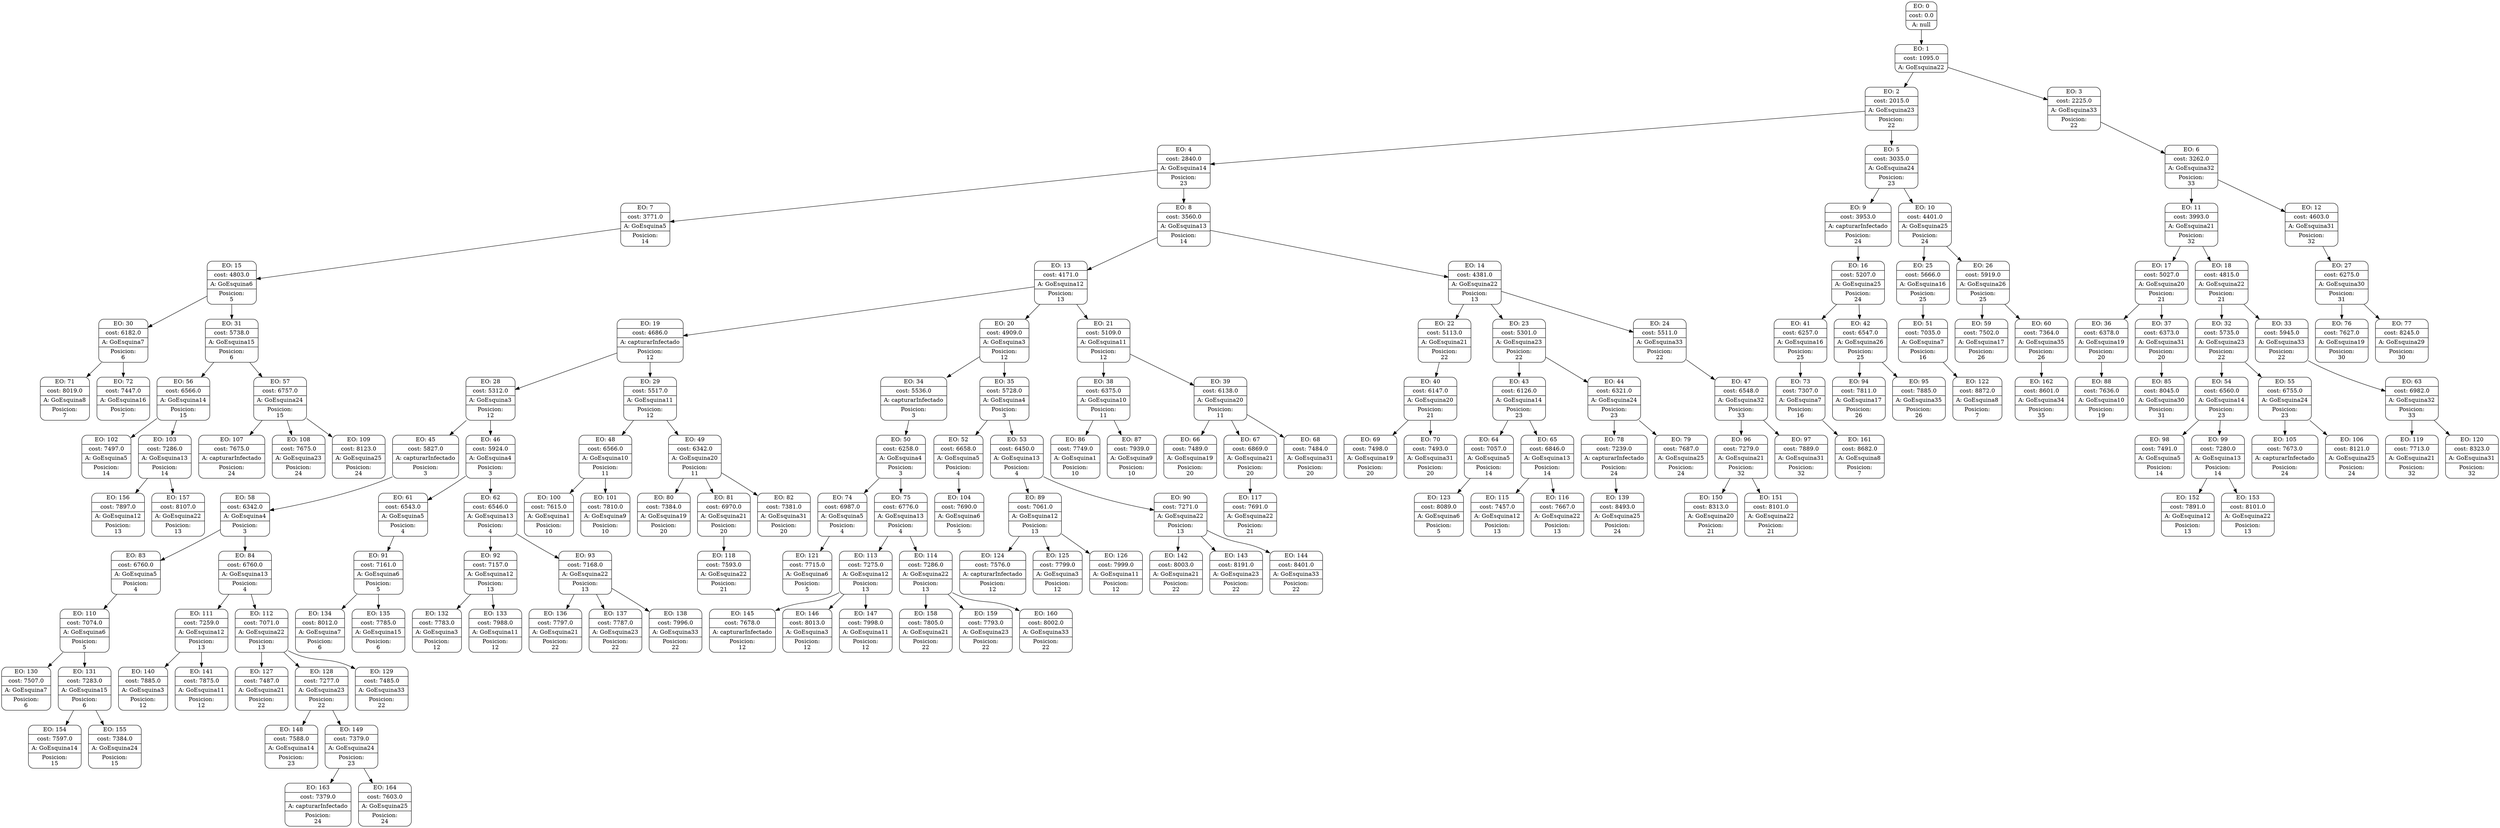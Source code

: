 digraph g {
node [shape = Mrecord];
nodo0[label="{EO: 0|cost: 0.0|A: null}"]
nodo1[label="{EO: 1|cost: 1095.0|A: GoEsquina22}"]
nodo2[label="{EO: 2|cost: 2015.0|A: GoEsquina23|Posicion:\n22}"]
nodo4[label="{EO: 4|cost: 2840.0|A: GoEsquina14|Posicion:\n23}"]
nodo7[label="{EO: 7|cost: 3771.0|A: GoEsquina5|Posicion:\n14}"]
nodo15[label="{EO: 15|cost: 4803.0|A: GoEsquina6|Posicion:\n5}"]
nodo30[label="{EO: 30|cost: 6182.0|A: GoEsquina7|Posicion:\n6}"]
nodo71[label="{EO: 71|cost: 8019.0|A: GoEsquina8|Posicion:\n7}"]

nodo30 -> nodo71;
nodo72[label="{EO: 72|cost: 7447.0|A: GoEsquina16|Posicion:\n7}"]

nodo30 -> nodo72;

nodo15 -> nodo30;
nodo31[label="{EO: 31|cost: 5738.0|A: GoEsquina15|Posicion:\n6}"]
nodo56[label="{EO: 56|cost: 6566.0|A: GoEsquina14|Posicion:\n15}"]
nodo102[label="{EO: 102|cost: 7497.0|A: GoEsquina5|Posicion:\n14}"]

nodo56 -> nodo102;
nodo103[label="{EO: 103|cost: 7286.0|A: GoEsquina13|Posicion:\n14}"]
nodo156[label="{EO: 156|cost: 7897.0|A: GoEsquina12|Posicion:\n13}"]

nodo103 -> nodo156;
nodo157[label="{EO: 157|cost: 8107.0|A: GoEsquina22|Posicion:\n13}"]

nodo103 -> nodo157;

nodo56 -> nodo103;

nodo31 -> nodo56;
nodo57[label="{EO: 57|cost: 6757.0|A: GoEsquina24|Posicion:\n15}"]
nodo107[label="{EO: 107|cost: 7675.0|A: capturarInfectado|Posicion:\n24}"]

nodo57 -> nodo107;
nodo108[label="{EO: 108|cost: 7675.0|A: GoEsquina23|Posicion:\n24}"]

nodo57 -> nodo108;
nodo109[label="{EO: 109|cost: 8123.0|A: GoEsquina25|Posicion:\n24}"]

nodo57 -> nodo109;

nodo31 -> nodo57;

nodo15 -> nodo31;

nodo7 -> nodo15;

nodo4 -> nodo7;
nodo8[label="{EO: 8|cost: 3560.0|A: GoEsquina13|Posicion:\n14}"]
nodo13[label="{EO: 13|cost: 4171.0|A: GoEsquina12|Posicion:\n13}"]
nodo19[label="{EO: 19|cost: 4686.0|A: capturarInfectado|Posicion:\n12}"]
nodo28[label="{EO: 28|cost: 5312.0|A: GoEsquina3|Posicion:\n12}"]
nodo45[label="{EO: 45|cost: 5827.0|A: capturarInfectado|Posicion:\n3}"]
nodo58[label="{EO: 58|cost: 6342.0|A: GoEsquina4|Posicion:\n3}"]
nodo83[label="{EO: 83|cost: 6760.0|A: GoEsquina5|Posicion:\n4}"]
nodo110[label="{EO: 110|cost: 7074.0|A: GoEsquina6|Posicion:\n5}"]
nodo130[label="{EO: 130|cost: 7507.0|A: GoEsquina7|Posicion:\n6}"]

nodo110 -> nodo130;
nodo131[label="{EO: 131|cost: 7283.0|A: GoEsquina15|Posicion:\n6}"]
nodo154[label="{EO: 154|cost: 7597.0|A: GoEsquina14|Posicion:\n15}"]

nodo131 -> nodo154;
nodo155[label="{EO: 155|cost: 7384.0|A: GoEsquina24|Posicion:\n15}"]

nodo131 -> nodo155;

nodo110 -> nodo131;

nodo83 -> nodo110;

nodo58 -> nodo83;
nodo84[label="{EO: 84|cost: 6760.0|A: GoEsquina13|Posicion:\n4}"]
nodo111[label="{EO: 111|cost: 7259.0|A: GoEsquina12|Posicion:\n13}"]
nodo140[label="{EO: 140|cost: 7885.0|A: GoEsquina3|Posicion:\n12}"]

nodo111 -> nodo140;
nodo141[label="{EO: 141|cost: 7875.0|A: GoEsquina11|Posicion:\n12}"]

nodo111 -> nodo141;

nodo84 -> nodo111;
nodo112[label="{EO: 112|cost: 7071.0|A: GoEsquina22|Posicion:\n13}"]
nodo127[label="{EO: 127|cost: 7487.0|A: GoEsquina21|Posicion:\n22}"]

nodo112 -> nodo127;
nodo128[label="{EO: 128|cost: 7277.0|A: GoEsquina23|Posicion:\n22}"]
nodo148[label="{EO: 148|cost: 7588.0|A: GoEsquina14|Posicion:\n23}"]

nodo128 -> nodo148;
nodo149[label="{EO: 149|cost: 7379.0|A: GoEsquina24|Posicion:\n23}"]
nodo163[label="{EO: 163|cost: 7379.0|A: capturarInfectado|Posicion:\n24}"]

nodo149 -> nodo163;
nodo164[label="{EO: 164|cost: 7603.0|A: GoEsquina25|Posicion:\n24}"]

nodo149 -> nodo164;

nodo128 -> nodo149;

nodo112 -> nodo128;
nodo129[label="{EO: 129|cost: 7485.0|A: GoEsquina33|Posicion:\n22}"]

nodo112 -> nodo129;

nodo84 -> nodo112;

nodo58 -> nodo84;

nodo45 -> nodo58;

nodo28 -> nodo45;
nodo46[label="{EO: 46|cost: 5924.0|A: GoEsquina4|Posicion:\n3}"]
nodo61[label="{EO: 61|cost: 6543.0|A: GoEsquina5|Posicion:\n4}"]
nodo91[label="{EO: 91|cost: 7161.0|A: GoEsquina6|Posicion:\n5}"]
nodo134[label="{EO: 134|cost: 8012.0|A: GoEsquina7|Posicion:\n6}"]

nodo91 -> nodo134;
nodo135[label="{EO: 135|cost: 7785.0|A: GoEsquina15|Posicion:\n6}"]

nodo91 -> nodo135;

nodo61 -> nodo91;

nodo46 -> nodo61;
nodo62[label="{EO: 62|cost: 6546.0|A: GoEsquina13|Posicion:\n4}"]
nodo92[label="{EO: 92|cost: 7157.0|A: GoEsquina12|Posicion:\n13}"]
nodo132[label="{EO: 132|cost: 7783.0|A: GoEsquina3|Posicion:\n12}"]

nodo92 -> nodo132;
nodo133[label="{EO: 133|cost: 7988.0|A: GoEsquina11|Posicion:\n12}"]

nodo92 -> nodo133;

nodo62 -> nodo92;
nodo93[label="{EO: 93|cost: 7168.0|A: GoEsquina22|Posicion:\n13}"]
nodo136[label="{EO: 136|cost: 7797.0|A: GoEsquina21|Posicion:\n22}"]

nodo93 -> nodo136;
nodo137[label="{EO: 137|cost: 7787.0|A: GoEsquina23|Posicion:\n22}"]

nodo93 -> nodo137;
nodo138[label="{EO: 138|cost: 7996.0|A: GoEsquina33|Posicion:\n22}"]

nodo93 -> nodo138;

nodo62 -> nodo93;

nodo46 -> nodo62;

nodo28 -> nodo46;

nodo19 -> nodo28;
nodo29[label="{EO: 29|cost: 5517.0|A: GoEsquina11|Posicion:\n12}"]
nodo48[label="{EO: 48|cost: 6566.0|A: GoEsquina10|Posicion:\n11}"]
nodo100[label="{EO: 100|cost: 7615.0|A: GoEsquina1|Posicion:\n10}"]

nodo48 -> nodo100;
nodo101[label="{EO: 101|cost: 7810.0|A: GoEsquina9|Posicion:\n10}"]

nodo48 -> nodo101;

nodo29 -> nodo48;
nodo49[label="{EO: 49|cost: 6342.0|A: GoEsquina20|Posicion:\n11}"]
nodo80[label="{EO: 80|cost: 7384.0|A: GoEsquina19|Posicion:\n20}"]

nodo49 -> nodo80;
nodo81[label="{EO: 81|cost: 6970.0|A: GoEsquina21|Posicion:\n20}"]
nodo118[label="{EO: 118|cost: 7593.0|A: GoEsquina22|Posicion:\n21}"]

nodo81 -> nodo118;

nodo49 -> nodo81;
nodo82[label="{EO: 82|cost: 7381.0|A: GoEsquina31|Posicion:\n20}"]

nodo49 -> nodo82;

nodo29 -> nodo49;

nodo19 -> nodo29;

nodo13 -> nodo19;
nodo20[label="{EO: 20|cost: 4909.0|A: GoEsquina3|Posicion:\n12}"]
nodo34[label="{EO: 34|cost: 5536.0|A: capturarInfectado|Posicion:\n3}"]
nodo50[label="{EO: 50|cost: 6258.0|A: GoEsquina4|Posicion:\n3}"]
nodo74[label="{EO: 74|cost: 6987.0|A: GoEsquina5|Posicion:\n4}"]
nodo121[label="{EO: 121|cost: 7715.0|A: GoEsquina6|Posicion:\n5}"]

nodo74 -> nodo121;

nodo50 -> nodo74;
nodo75[label="{EO: 75|cost: 6776.0|A: GoEsquina13|Posicion:\n4}"]
nodo113[label="{EO: 113|cost: 7275.0|A: GoEsquina12|Posicion:\n13}"]
nodo145[label="{EO: 145|cost: 7678.0|A: capturarInfectado|Posicion:\n12}"]

nodo113 -> nodo145;
nodo146[label="{EO: 146|cost: 8013.0|A: GoEsquina3|Posicion:\n12}"]

nodo113 -> nodo146;
nodo147[label="{EO: 147|cost: 7998.0|A: GoEsquina11|Posicion:\n12}"]

nodo113 -> nodo147;

nodo75 -> nodo113;
nodo114[label="{EO: 114|cost: 7286.0|A: GoEsquina22|Posicion:\n13}"]
nodo158[label="{EO: 158|cost: 7805.0|A: GoEsquina21|Posicion:\n22}"]

nodo114 -> nodo158;
nodo159[label="{EO: 159|cost: 7793.0|A: GoEsquina23|Posicion:\n22}"]

nodo114 -> nodo159;
nodo160[label="{EO: 160|cost: 8002.0|A: GoEsquina33|Posicion:\n22}"]

nodo114 -> nodo160;

nodo75 -> nodo114;

nodo50 -> nodo75;

nodo34 -> nodo50;

nodo20 -> nodo34;
nodo35[label="{EO: 35|cost: 5728.0|A: GoEsquina4|Posicion:\n3}"]
nodo52[label="{EO: 52|cost: 6658.0|A: GoEsquina5|Posicion:\n4}"]
nodo104[label="{EO: 104|cost: 7690.0|A: GoEsquina6|Posicion:\n5}"]

nodo52 -> nodo104;

nodo35 -> nodo52;
nodo53[label="{EO: 53|cost: 6450.0|A: GoEsquina13|Posicion:\n4}"]
nodo89[label="{EO: 89|cost: 7061.0|A: GoEsquina12|Posicion:\n13}"]
nodo124[label="{EO: 124|cost: 7576.0|A: capturarInfectado|Posicion:\n12}"]

nodo89 -> nodo124;
nodo125[label="{EO: 125|cost: 7799.0|A: GoEsquina3|Posicion:\n12}"]

nodo89 -> nodo125;
nodo126[label="{EO: 126|cost: 7999.0|A: GoEsquina11|Posicion:\n12}"]

nodo89 -> nodo126;

nodo53 -> nodo89;
nodo90[label="{EO: 90|cost: 7271.0|A: GoEsquina22|Posicion:\n13}"]
nodo142[label="{EO: 142|cost: 8003.0|A: GoEsquina21|Posicion:\n22}"]

nodo90 -> nodo142;
nodo143[label="{EO: 143|cost: 8191.0|A: GoEsquina23|Posicion:\n22}"]

nodo90 -> nodo143;
nodo144[label="{EO: 144|cost: 8401.0|A: GoEsquina33|Posicion:\n22}"]

nodo90 -> nodo144;

nodo53 -> nodo90;

nodo35 -> nodo53;

nodo20 -> nodo35;

nodo13 -> nodo20;
nodo21[label="{EO: 21|cost: 5109.0|A: GoEsquina11|Posicion:\n12}"]
nodo38[label="{EO: 38|cost: 6375.0|A: GoEsquina10|Posicion:\n11}"]
nodo86[label="{EO: 86|cost: 7749.0|A: GoEsquina1|Posicion:\n10}"]

nodo38 -> nodo86;
nodo87[label="{EO: 87|cost: 7939.0|A: GoEsquina9|Posicion:\n10}"]

nodo38 -> nodo87;

nodo21 -> nodo38;
nodo39[label="{EO: 39|cost: 6138.0|A: GoEsquina20|Posicion:\n11}"]
nodo66[label="{EO: 66|cost: 7489.0|A: GoEsquina19|Posicion:\n20}"]

nodo39 -> nodo66;
nodo67[label="{EO: 67|cost: 6869.0|A: GoEsquina21|Posicion:\n20}"]
nodo117[label="{EO: 117|cost: 7691.0|A: GoEsquina22|Posicion:\n21}"]

nodo67 -> nodo117;

nodo39 -> nodo67;
nodo68[label="{EO: 68|cost: 7484.0|A: GoEsquina31|Posicion:\n20}"]

nodo39 -> nodo68;

nodo21 -> nodo39;

nodo13 -> nodo21;

nodo8 -> nodo13;
nodo14[label="{EO: 14|cost: 4381.0|A: GoEsquina22|Posicion:\n13}"]
nodo22[label="{EO: 22|cost: 5113.0|A: GoEsquina21|Posicion:\n22}"]
nodo40[label="{EO: 40|cost: 6147.0|A: GoEsquina20|Posicion:\n21}"]
nodo69[label="{EO: 69|cost: 7498.0|A: GoEsquina19|Posicion:\n20}"]

nodo40 -> nodo69;
nodo70[label="{EO: 70|cost: 7493.0|A: GoEsquina31|Posicion:\n20}"]

nodo40 -> nodo70;

nodo22 -> nodo40;

nodo14 -> nodo22;
nodo23[label="{EO: 23|cost: 5301.0|A: GoEsquina23|Posicion:\n22}"]
nodo43[label="{EO: 43|cost: 6126.0|A: GoEsquina14|Posicion:\n23}"]
nodo64[label="{EO: 64|cost: 7057.0|A: GoEsquina5|Posicion:\n14}"]
nodo123[label="{EO: 123|cost: 8089.0|A: GoEsquina6|Posicion:\n5}"]

nodo64 -> nodo123;

nodo43 -> nodo64;
nodo65[label="{EO: 65|cost: 6846.0|A: GoEsquina13|Posicion:\n14}"]
nodo115[label="{EO: 115|cost: 7457.0|A: GoEsquina12|Posicion:\n13}"]

nodo65 -> nodo115;
nodo116[label="{EO: 116|cost: 7667.0|A: GoEsquina22|Posicion:\n13}"]

nodo65 -> nodo116;

nodo43 -> nodo65;

nodo23 -> nodo43;
nodo44[label="{EO: 44|cost: 6321.0|A: GoEsquina24|Posicion:\n23}"]
nodo78[label="{EO: 78|cost: 7239.0|A: capturarInfectado|Posicion:\n24}"]
nodo139[label="{EO: 139|cost: 8493.0|A: GoEsquina25|Posicion:\n24}"]

nodo78 -> nodo139;

nodo44 -> nodo78;
nodo79[label="{EO: 79|cost: 7687.0|A: GoEsquina25|Posicion:\n24}"]

nodo44 -> nodo79;

nodo23 -> nodo44;

nodo14 -> nodo23;
nodo24[label="{EO: 24|cost: 5511.0|A: GoEsquina33|Posicion:\n22}"]
nodo47[label="{EO: 47|cost: 6548.0|A: GoEsquina32|Posicion:\n33}"]
nodo96[label="{EO: 96|cost: 7279.0|A: GoEsquina21|Posicion:\n32}"]
nodo150[label="{EO: 150|cost: 8313.0|A: GoEsquina20|Posicion:\n21}"]

nodo96 -> nodo150;
nodo151[label="{EO: 151|cost: 8101.0|A: GoEsquina22|Posicion:\n21}"]

nodo96 -> nodo151;

nodo47 -> nodo96;
nodo97[label="{EO: 97|cost: 7889.0|A: GoEsquina31|Posicion:\n32}"]

nodo47 -> nodo97;

nodo24 -> nodo47;

nodo14 -> nodo24;

nodo8 -> nodo14;

nodo4 -> nodo8;

nodo2 -> nodo4;
nodo5[label="{EO: 5|cost: 3035.0|A: GoEsquina24|Posicion:\n23}"]
nodo9[label="{EO: 9|cost: 3953.0|A: capturarInfectado|Posicion:\n24}"]
nodo16[label="{EO: 16|cost: 5207.0|A: GoEsquina25|Posicion:\n24}"]
nodo41[label="{EO: 41|cost: 6257.0|A: GoEsquina16|Posicion:\n25}"]
nodo73[label="{EO: 73|cost: 7307.0|A: GoEsquina7|Posicion:\n16}"]
nodo161[label="{EO: 161|cost: 8682.0|A: GoEsquina8|Posicion:\n7}"]

nodo73 -> nodo161;

nodo41 -> nodo73;

nodo16 -> nodo41;
nodo42[label="{EO: 42|cost: 6547.0|A: GoEsquina26|Posicion:\n25}"]
nodo94[label="{EO: 94|cost: 7811.0|A: GoEsquina17|Posicion:\n26}"]

nodo42 -> nodo94;
nodo95[label="{EO: 95|cost: 7885.0|A: GoEsquina35|Posicion:\n26}"]

nodo42 -> nodo95;

nodo16 -> nodo42;

nodo9 -> nodo16;

nodo5 -> nodo9;
nodo10[label="{EO: 10|cost: 4401.0|A: GoEsquina25|Posicion:\n24}"]
nodo25[label="{EO: 25|cost: 5666.0|A: GoEsquina16|Posicion:\n25}"]
nodo51[label="{EO: 51|cost: 7035.0|A: GoEsquina7|Posicion:\n16}"]
nodo122[label="{EO: 122|cost: 8872.0|A: GoEsquina8|Posicion:\n7}"]

nodo51 -> nodo122;

nodo25 -> nodo51;

nodo10 -> nodo25;
nodo26[label="{EO: 26|cost: 5919.0|A: GoEsquina26|Posicion:\n25}"]
nodo59[label="{EO: 59|cost: 7502.0|A: GoEsquina17|Posicion:\n26}"]

nodo26 -> nodo59;
nodo60[label="{EO: 60|cost: 7364.0|A: GoEsquina35|Posicion:\n26}"]
nodo162[label="{EO: 162|cost: 8601.0|A: GoEsquina34|Posicion:\n35}"]

nodo60 -> nodo162;

nodo26 -> nodo60;

nodo10 -> nodo26;

nodo5 -> nodo10;

nodo2 -> nodo5;

nodo1 -> nodo2;
nodo3[label="{EO: 3|cost: 2225.0|A: GoEsquina33|Posicion:\n22}"]
nodo6[label="{EO: 6|cost: 3262.0|A: GoEsquina32|Posicion:\n33}"]
nodo11[label="{EO: 11|cost: 3993.0|A: GoEsquina21|Posicion:\n32}"]
nodo17[label="{EO: 17|cost: 5027.0|A: GoEsquina20|Posicion:\n21}"]
nodo36[label="{EO: 36|cost: 6378.0|A: GoEsquina19|Posicion:\n20}"]
nodo88[label="{EO: 88|cost: 7636.0|A: GoEsquina10|Posicion:\n19}"]

nodo36 -> nodo88;

nodo17 -> nodo36;
nodo37[label="{EO: 37|cost: 6373.0|A: GoEsquina31|Posicion:\n20}"]
nodo85[label="{EO: 85|cost: 8045.0|A: GoEsquina30|Posicion:\n31}"]

nodo37 -> nodo85;

nodo17 -> nodo37;

nodo11 -> nodo17;
nodo18[label="{EO: 18|cost: 4815.0|A: GoEsquina22|Posicion:\n21}"]
nodo32[label="{EO: 32|cost: 5735.0|A: GoEsquina23|Posicion:\n22}"]
nodo54[label="{EO: 54|cost: 6560.0|A: GoEsquina14|Posicion:\n23}"]
nodo98[label="{EO: 98|cost: 7491.0|A: GoEsquina5|Posicion:\n14}"]

nodo54 -> nodo98;
nodo99[label="{EO: 99|cost: 7280.0|A: GoEsquina13|Posicion:\n14}"]
nodo152[label="{EO: 152|cost: 7891.0|A: GoEsquina12|Posicion:\n13}"]

nodo99 -> nodo152;
nodo153[label="{EO: 153|cost: 8101.0|A: GoEsquina22|Posicion:\n13}"]

nodo99 -> nodo153;

nodo54 -> nodo99;

nodo32 -> nodo54;
nodo55[label="{EO: 55|cost: 6755.0|A: GoEsquina24|Posicion:\n23}"]
nodo105[label="{EO: 105|cost: 7673.0|A: capturarInfectado|Posicion:\n24}"]

nodo55 -> nodo105;
nodo106[label="{EO: 106|cost: 8121.0|A: GoEsquina25|Posicion:\n24}"]

nodo55 -> nodo106;

nodo32 -> nodo55;

nodo18 -> nodo32;
nodo33[label="{EO: 33|cost: 5945.0|A: GoEsquina33|Posicion:\n22}"]
nodo63[label="{EO: 63|cost: 6982.0|A: GoEsquina32|Posicion:\n33}"]
nodo119[label="{EO: 119|cost: 7713.0|A: GoEsquina21|Posicion:\n32}"]

nodo63 -> nodo119;
nodo120[label="{EO: 120|cost: 8323.0|A: GoEsquina31|Posicion:\n32}"]

nodo63 -> nodo120;

nodo33 -> nodo63;

nodo18 -> nodo33;

nodo11 -> nodo18;

nodo6 -> nodo11;
nodo12[label="{EO: 12|cost: 4603.0|A: GoEsquina31|Posicion:\n32}"]
nodo27[label="{EO: 27|cost: 6275.0|A: GoEsquina30|Posicion:\n31}"]
nodo76[label="{EO: 76|cost: 7627.0|A: GoEsquina19|Posicion:\n30}"]

nodo27 -> nodo76;
nodo77[label="{EO: 77|cost: 8245.0|A: GoEsquina29|Posicion:\n30}"]

nodo27 -> nodo77;

nodo12 -> nodo27;

nodo6 -> nodo12;

nodo3 -> nodo6;

nodo1 -> nodo3;

nodo0 -> nodo1;


}